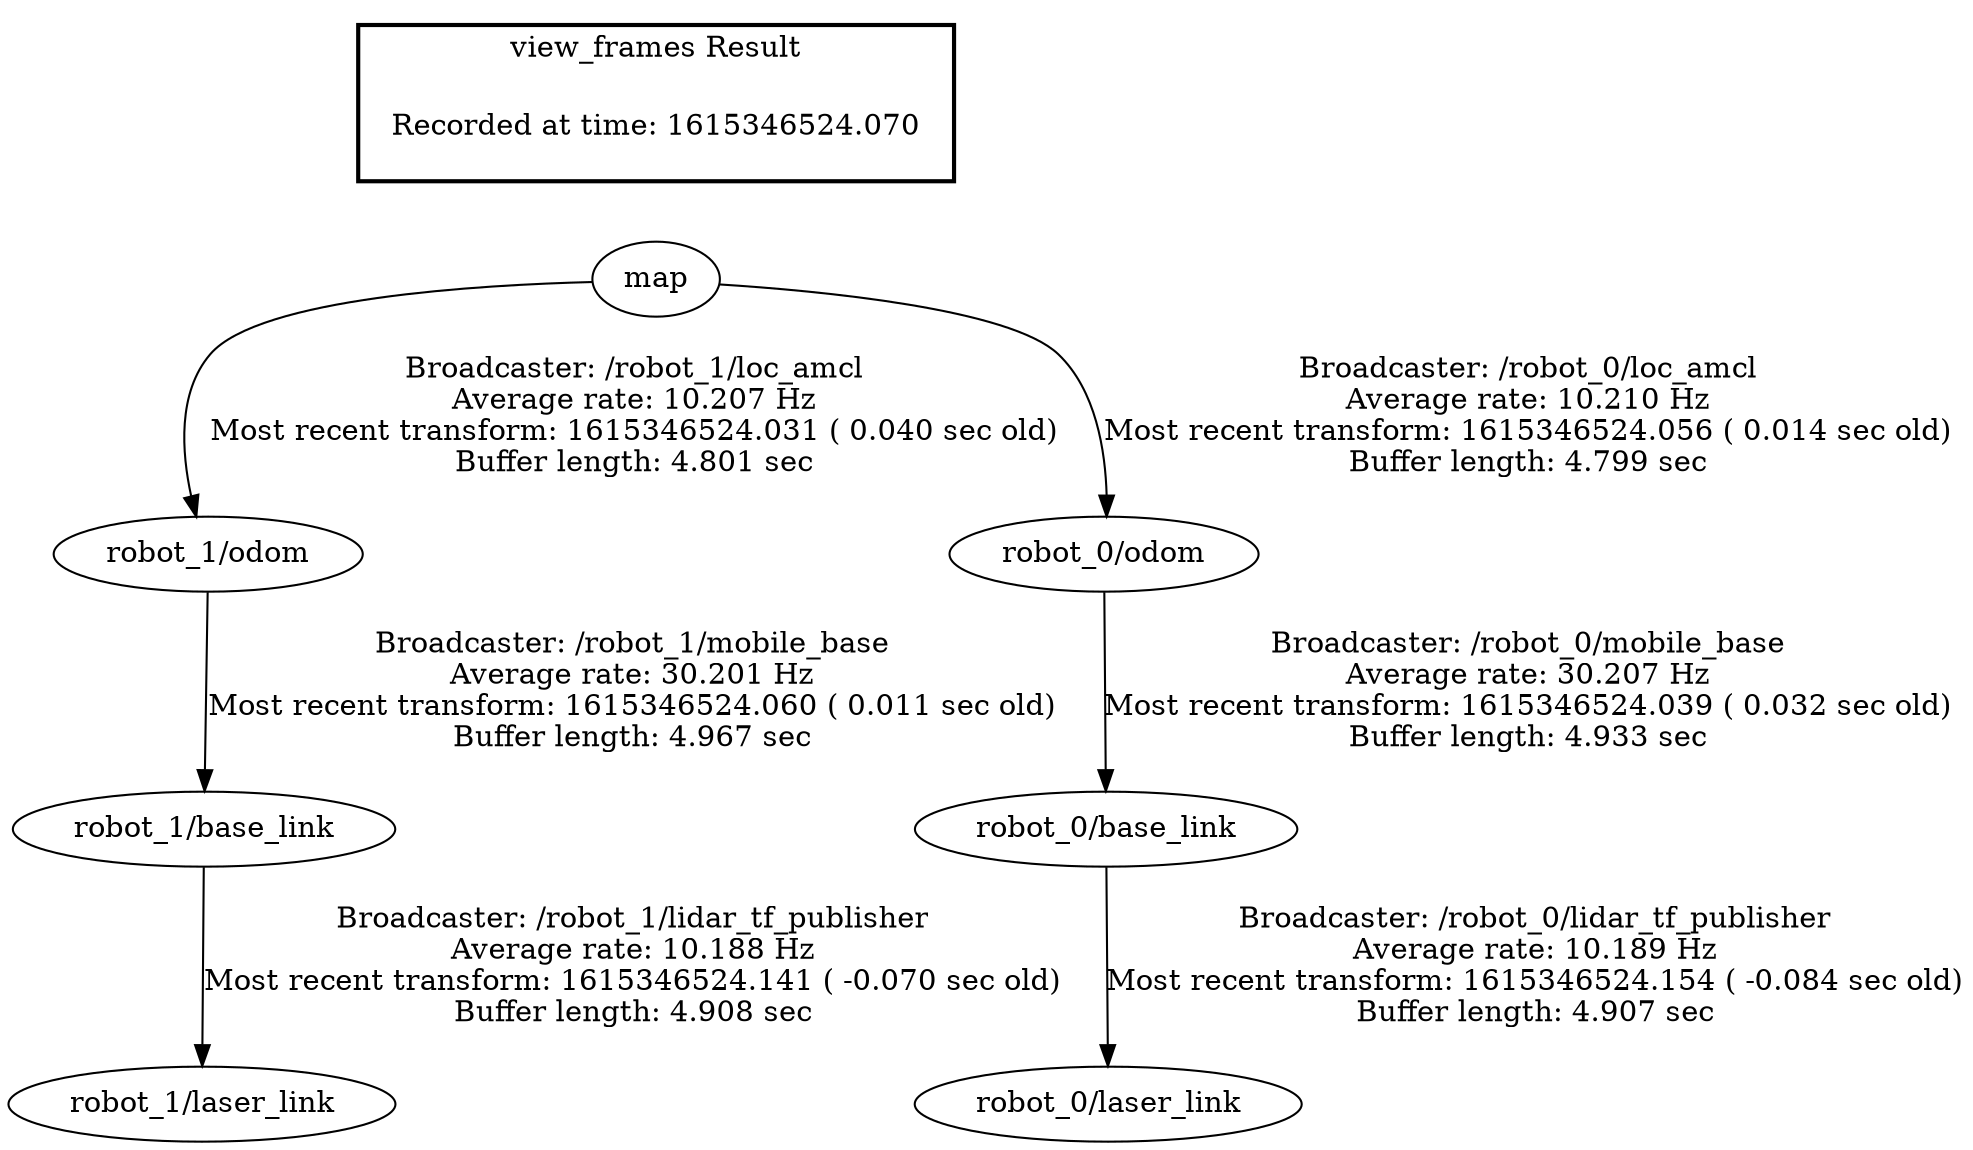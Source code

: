 digraph G {
"robot_1/odom" -> "robot_1/base_link"[label="Broadcaster: /robot_1/mobile_base\nAverage rate: 30.201 Hz\nMost recent transform: 1615346524.060 ( 0.011 sec old)\nBuffer length: 4.967 sec\n"];
"map" -> "robot_1/odom"[label="Broadcaster: /robot_1/loc_amcl\nAverage rate: 10.207 Hz\nMost recent transform: 1615346524.031 ( 0.040 sec old)\nBuffer length: 4.801 sec\n"];
"robot_0/odom" -> "robot_0/base_link"[label="Broadcaster: /robot_0/mobile_base\nAverage rate: 30.207 Hz\nMost recent transform: 1615346524.039 ( 0.032 sec old)\nBuffer length: 4.933 sec\n"];
"map" -> "robot_0/odom"[label="Broadcaster: /robot_0/loc_amcl\nAverage rate: 10.210 Hz\nMost recent transform: 1615346524.056 ( 0.014 sec old)\nBuffer length: 4.799 sec\n"];
"robot_1/base_link" -> "robot_1/laser_link"[label="Broadcaster: /robot_1/lidar_tf_publisher\nAverage rate: 10.188 Hz\nMost recent transform: 1615346524.141 ( -0.070 sec old)\nBuffer length: 4.908 sec\n"];
"robot_0/base_link" -> "robot_0/laser_link"[label="Broadcaster: /robot_0/lidar_tf_publisher\nAverage rate: 10.189 Hz\nMost recent transform: 1615346524.154 ( -0.084 sec old)\nBuffer length: 4.907 sec\n"];
edge [style=invis];
 subgraph cluster_legend { style=bold; color=black; label ="view_frames Result";
"Recorded at time: 1615346524.070"[ shape=plaintext ] ;
 }->"map";
}